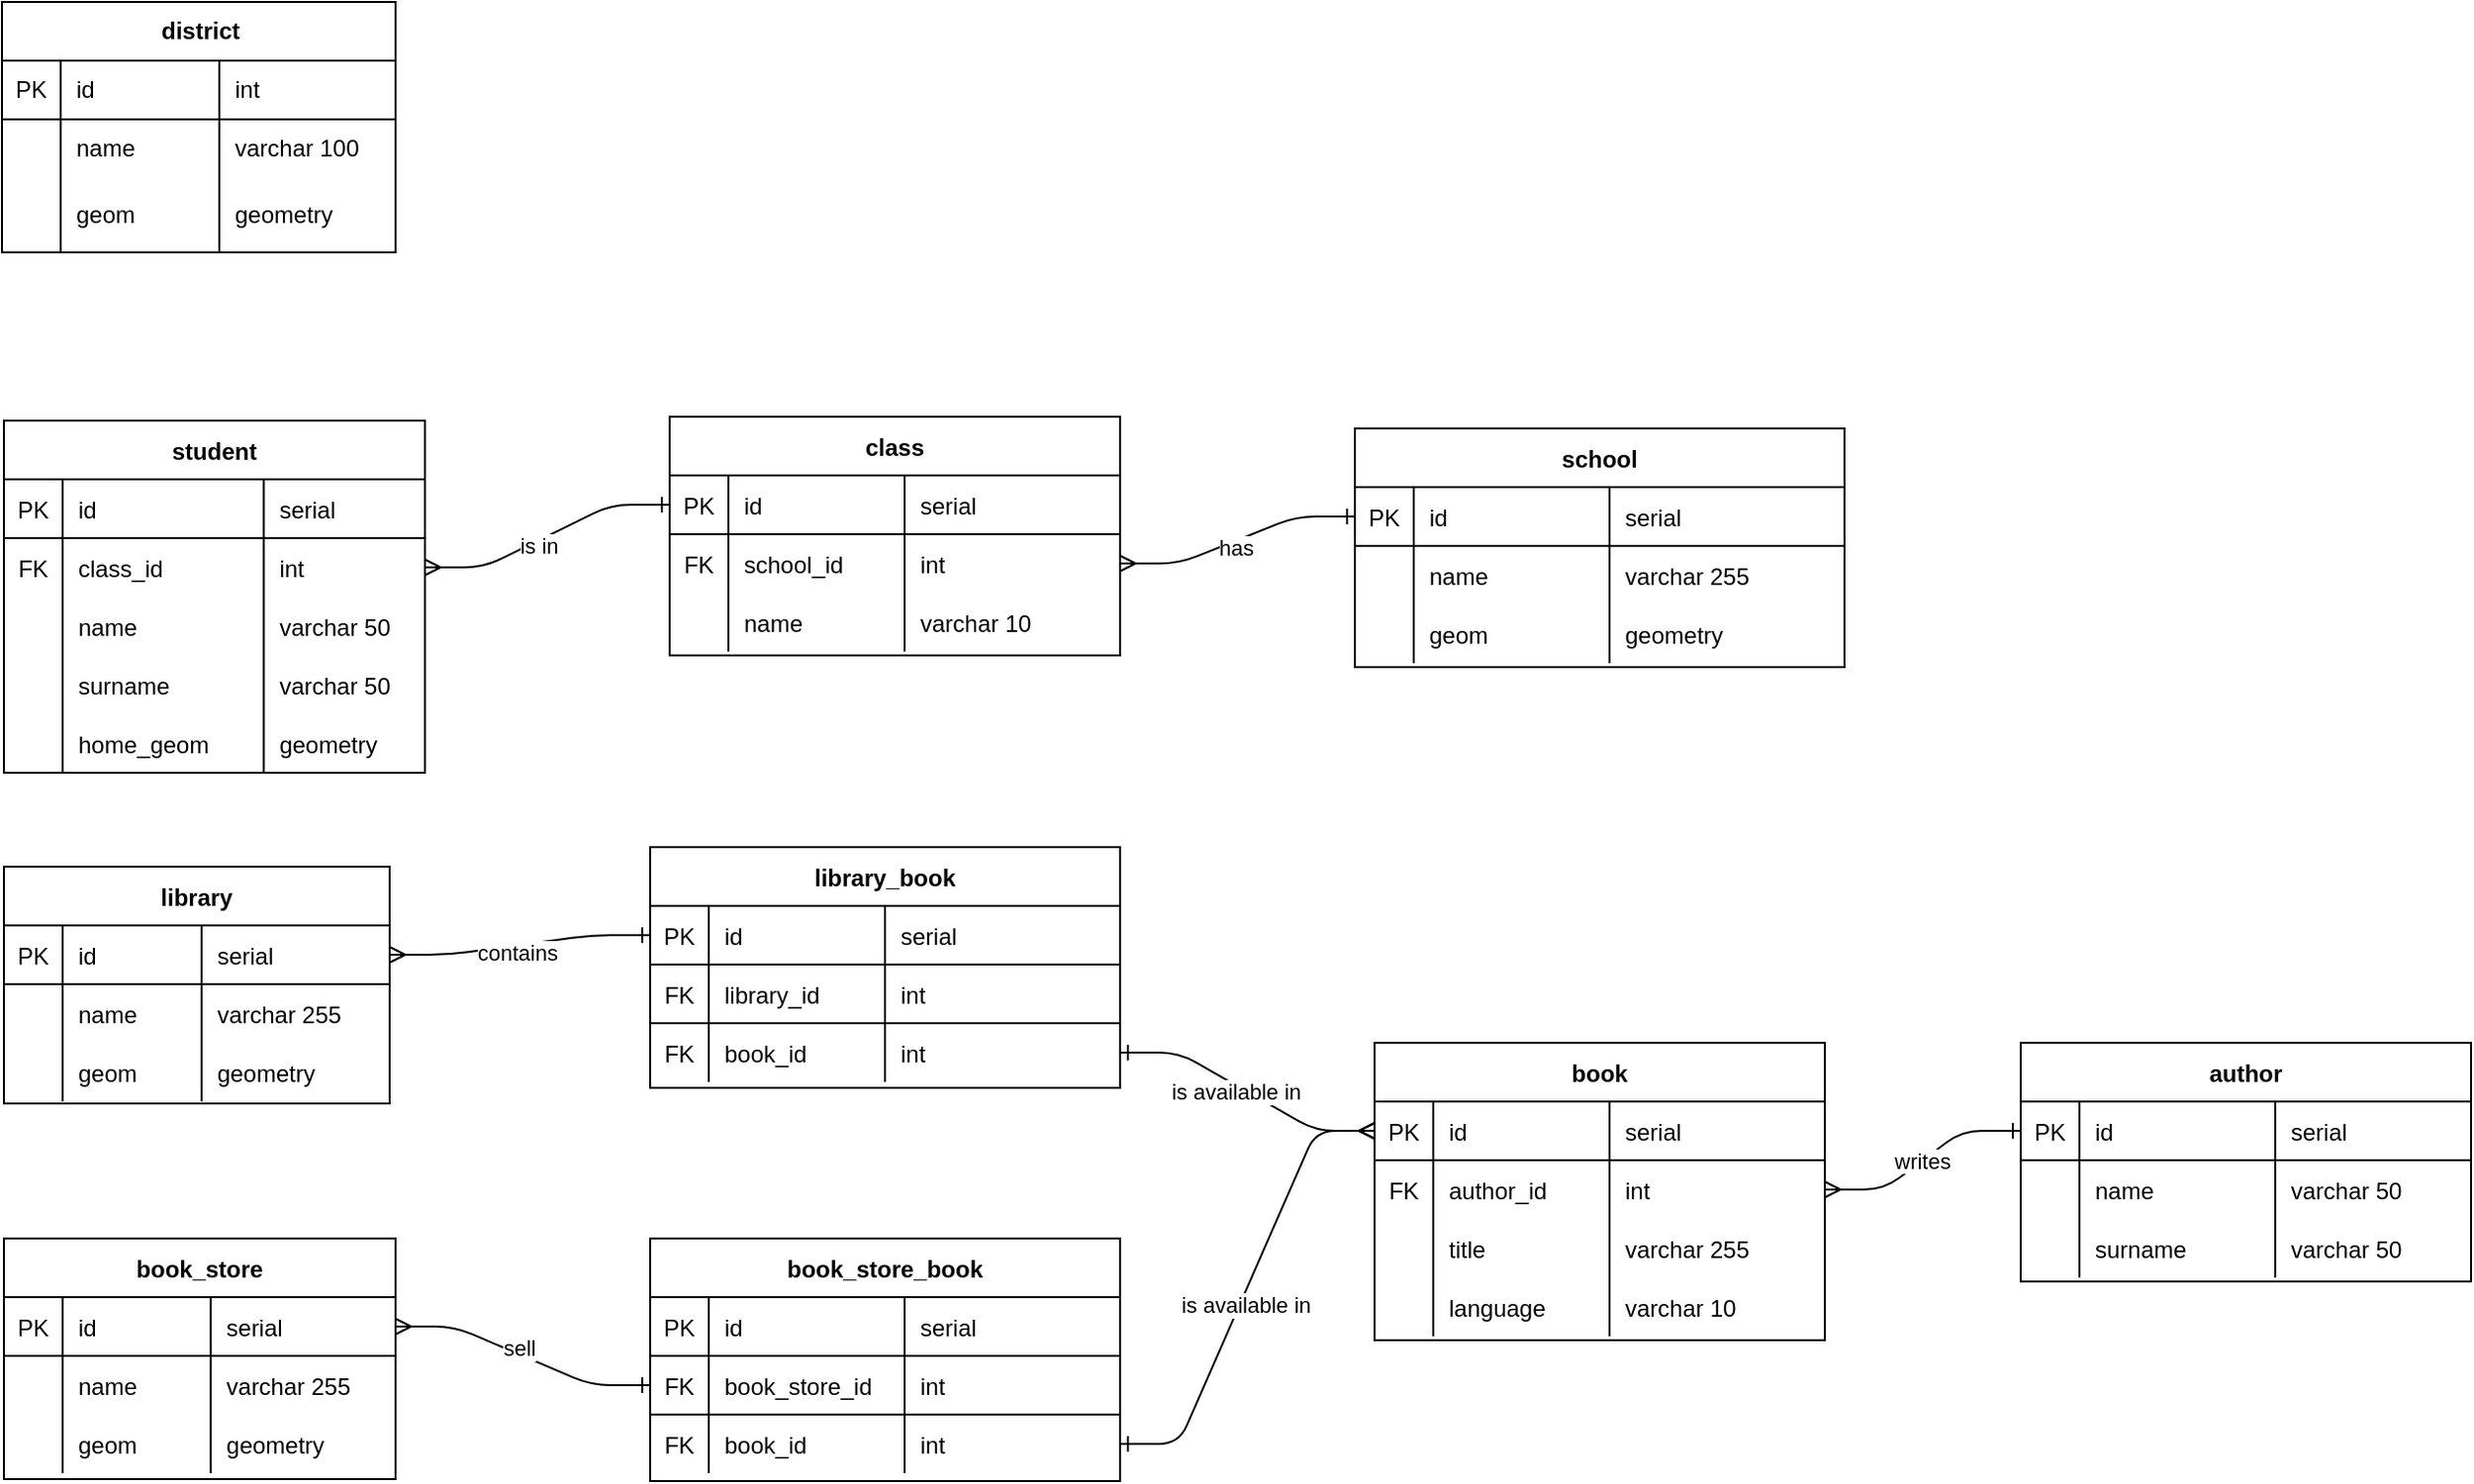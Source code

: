 <mxfile version="22.1.8" type="device">
  <diagram id="R2lEEEUBdFMjLlhIrx00" name="Page-1">
    <mxGraphModel dx="1050" dy="522" grid="0" gridSize="10" guides="1" tooltips="1" connect="1" arrows="1" fold="1" page="1" pageScale="1" pageWidth="1600" pageHeight="900" math="0" shadow="0" extFonts="Permanent Marker^https://fonts.googleapis.com/css?family=Permanent+Marker">
      <root>
        <mxCell id="0" />
        <mxCell id="1" parent="0" />
        <mxCell id="C-vyLk0tnHw3VtMMgP7b-2" value="school" style="shape=table;startSize=30;container=1;collapsible=1;childLayout=tableLayout;fixedRows=1;rowLines=0;fontStyle=1;align=center;resizeLast=1;" parent="1" vertex="1">
          <mxGeometry x="810" y="236" width="250" height="122" as="geometry" />
        </mxCell>
        <mxCell id="C-vyLk0tnHw3VtMMgP7b-3" value="" style="shape=partialRectangle;collapsible=0;dropTarget=0;pointerEvents=0;fillColor=none;points=[[0,0.5],[1,0.5]];portConstraint=eastwest;top=0;left=0;right=0;bottom=1;" parent="C-vyLk0tnHw3VtMMgP7b-2" vertex="1">
          <mxGeometry y="30" width="250" height="30" as="geometry" />
        </mxCell>
        <mxCell id="C-vyLk0tnHw3VtMMgP7b-4" value="PK" style="shape=partialRectangle;overflow=hidden;connectable=0;fillColor=none;top=0;left=0;bottom=0;right=0;fontStyle=0;" parent="C-vyLk0tnHw3VtMMgP7b-3" vertex="1">
          <mxGeometry width="30" height="30" as="geometry">
            <mxRectangle width="30" height="30" as="alternateBounds" />
          </mxGeometry>
        </mxCell>
        <mxCell id="C-vyLk0tnHw3VtMMgP7b-5" value="id" style="shape=partialRectangle;overflow=hidden;connectable=0;fillColor=none;top=0;left=0;bottom=0;right=0;align=left;spacingLeft=6;fontStyle=0;" parent="C-vyLk0tnHw3VtMMgP7b-3" vertex="1">
          <mxGeometry x="30" width="100" height="30" as="geometry">
            <mxRectangle width="100" height="30" as="alternateBounds" />
          </mxGeometry>
        </mxCell>
        <mxCell id="UeX340U_MCFDfuKy_59L-219" value="serial" style="shape=partialRectangle;overflow=hidden;connectable=0;fillColor=none;top=0;left=0;bottom=0;right=0;align=left;spacingLeft=6;fontStyle=0;" parent="C-vyLk0tnHw3VtMMgP7b-3" vertex="1">
          <mxGeometry x="130" width="120" height="30" as="geometry">
            <mxRectangle width="120" height="30" as="alternateBounds" />
          </mxGeometry>
        </mxCell>
        <mxCell id="UeX340U_MCFDfuKy_59L-258" style="shape=partialRectangle;collapsible=0;dropTarget=0;pointerEvents=0;fillColor=none;points=[[0,0.5],[1,0.5]];portConstraint=eastwest;top=0;left=0;right=0;bottom=0;" parent="C-vyLk0tnHw3VtMMgP7b-2" vertex="1">
          <mxGeometry y="60" width="250" height="30" as="geometry" />
        </mxCell>
        <mxCell id="UeX340U_MCFDfuKy_59L-259" style="shape=partialRectangle;overflow=hidden;connectable=0;fillColor=none;top=0;left=0;bottom=0;right=0;" parent="UeX340U_MCFDfuKy_59L-258" vertex="1">
          <mxGeometry width="30" height="30" as="geometry">
            <mxRectangle width="30" height="30" as="alternateBounds" />
          </mxGeometry>
        </mxCell>
        <mxCell id="UeX340U_MCFDfuKy_59L-260" value="name" style="shape=partialRectangle;overflow=hidden;connectable=0;fillColor=none;top=0;left=0;bottom=0;right=0;align=left;spacingLeft=6;" parent="UeX340U_MCFDfuKy_59L-258" vertex="1">
          <mxGeometry x="30" width="100" height="30" as="geometry">
            <mxRectangle width="100" height="30" as="alternateBounds" />
          </mxGeometry>
        </mxCell>
        <mxCell id="UeX340U_MCFDfuKy_59L-261" value="varchar 255" style="shape=partialRectangle;overflow=hidden;connectable=0;fillColor=none;top=0;left=0;bottom=0;right=0;align=left;spacingLeft=6;" parent="UeX340U_MCFDfuKy_59L-258" vertex="1">
          <mxGeometry x="130" width="120" height="30" as="geometry">
            <mxRectangle width="120" height="30" as="alternateBounds" />
          </mxGeometry>
        </mxCell>
        <mxCell id="UeX340U_MCFDfuKy_59L-234" style="shape=partialRectangle;collapsible=0;dropTarget=0;pointerEvents=0;fillColor=none;points=[[0,0.5],[1,0.5]];portConstraint=eastwest;top=0;left=0;right=0;bottom=0;" parent="C-vyLk0tnHw3VtMMgP7b-2" vertex="1">
          <mxGeometry y="90" width="250" height="30" as="geometry" />
        </mxCell>
        <mxCell id="UeX340U_MCFDfuKy_59L-235" style="shape=partialRectangle;overflow=hidden;connectable=0;fillColor=none;top=0;left=0;bottom=0;right=0;" parent="UeX340U_MCFDfuKy_59L-234" vertex="1">
          <mxGeometry width="30" height="30" as="geometry">
            <mxRectangle width="30" height="30" as="alternateBounds" />
          </mxGeometry>
        </mxCell>
        <mxCell id="UeX340U_MCFDfuKy_59L-236" value="geom" style="shape=partialRectangle;overflow=hidden;connectable=0;fillColor=none;top=0;left=0;bottom=0;right=0;align=left;spacingLeft=6;" parent="UeX340U_MCFDfuKy_59L-234" vertex="1">
          <mxGeometry x="30" width="100" height="30" as="geometry">
            <mxRectangle width="100" height="30" as="alternateBounds" />
          </mxGeometry>
        </mxCell>
        <mxCell id="UeX340U_MCFDfuKy_59L-237" value="geometry" style="shape=partialRectangle;overflow=hidden;connectable=0;fillColor=none;top=0;left=0;bottom=0;right=0;align=left;spacingLeft=6;" parent="UeX340U_MCFDfuKy_59L-234" vertex="1">
          <mxGeometry x="130" width="120" height="30" as="geometry">
            <mxRectangle width="120" height="30" as="alternateBounds" />
          </mxGeometry>
        </mxCell>
        <mxCell id="C-vyLk0tnHw3VtMMgP7b-23" value="student" style="shape=table;startSize=30;container=1;collapsible=1;childLayout=tableLayout;fixedRows=1;rowLines=0;fontStyle=1;align=center;resizeLast=1;" parent="1" vertex="1">
          <mxGeometry x="120" y="232" width="215.059" height="180" as="geometry" />
        </mxCell>
        <mxCell id="C-vyLk0tnHw3VtMMgP7b-24" value="" style="shape=partialRectangle;collapsible=0;dropTarget=0;pointerEvents=0;fillColor=none;points=[[0,0.5],[1,0.5]];portConstraint=eastwest;top=0;left=0;right=0;bottom=1;" parent="C-vyLk0tnHw3VtMMgP7b-23" vertex="1">
          <mxGeometry y="30" width="215.059" height="30" as="geometry" />
        </mxCell>
        <mxCell id="C-vyLk0tnHw3VtMMgP7b-25" value="PK" style="shape=partialRectangle;overflow=hidden;connectable=0;fillColor=none;top=0;left=0;bottom=0;right=0;fontStyle=0;" parent="C-vyLk0tnHw3VtMMgP7b-24" vertex="1">
          <mxGeometry width="30" height="30" as="geometry">
            <mxRectangle width="30" height="30" as="alternateBounds" />
          </mxGeometry>
        </mxCell>
        <mxCell id="C-vyLk0tnHw3VtMMgP7b-26" value="id" style="shape=partialRectangle;overflow=hidden;connectable=0;fillColor=none;top=0;left=0;bottom=0;right=0;align=left;spacingLeft=6;fontStyle=0;" parent="C-vyLk0tnHw3VtMMgP7b-24" vertex="1">
          <mxGeometry x="30" width="102.706" height="30" as="geometry">
            <mxRectangle width="102.706" height="30" as="alternateBounds" />
          </mxGeometry>
        </mxCell>
        <mxCell id="UeX340U_MCFDfuKy_59L-185" value="serial" style="shape=partialRectangle;overflow=hidden;connectable=0;fillColor=none;top=0;left=0;bottom=0;right=0;align=left;spacingLeft=6;fontStyle=0;" parent="C-vyLk0tnHw3VtMMgP7b-24" vertex="1">
          <mxGeometry x="132.706" width="82.353" height="30" as="geometry">
            <mxRectangle width="82.353" height="30" as="alternateBounds" />
          </mxGeometry>
        </mxCell>
        <mxCell id="C-vyLk0tnHw3VtMMgP7b-27" value="" style="shape=partialRectangle;collapsible=0;dropTarget=0;pointerEvents=0;fillColor=none;points=[[0,0.5],[1,0.5]];portConstraint=eastwest;top=0;left=0;right=0;bottom=0;" parent="C-vyLk0tnHw3VtMMgP7b-23" vertex="1">
          <mxGeometry y="60" width="215.059" height="30" as="geometry" />
        </mxCell>
        <mxCell id="C-vyLk0tnHw3VtMMgP7b-28" value="FK" style="shape=partialRectangle;overflow=hidden;connectable=0;fillColor=none;top=0;left=0;bottom=0;right=0;" parent="C-vyLk0tnHw3VtMMgP7b-27" vertex="1">
          <mxGeometry width="30" height="30" as="geometry">
            <mxRectangle width="30" height="30" as="alternateBounds" />
          </mxGeometry>
        </mxCell>
        <mxCell id="C-vyLk0tnHw3VtMMgP7b-29" value="class_id" style="shape=partialRectangle;overflow=hidden;connectable=0;fillColor=none;top=0;left=0;bottom=0;right=0;align=left;spacingLeft=6;" parent="C-vyLk0tnHw3VtMMgP7b-27" vertex="1">
          <mxGeometry x="30" width="102.706" height="30" as="geometry">
            <mxRectangle width="102.706" height="30" as="alternateBounds" />
          </mxGeometry>
        </mxCell>
        <mxCell id="UeX340U_MCFDfuKy_59L-186" value="int" style="shape=partialRectangle;overflow=hidden;connectable=0;fillColor=none;top=0;left=0;bottom=0;right=0;align=left;spacingLeft=6;" parent="C-vyLk0tnHw3VtMMgP7b-27" vertex="1">
          <mxGeometry x="132.706" width="82.353" height="30" as="geometry">
            <mxRectangle width="82.353" height="30" as="alternateBounds" />
          </mxGeometry>
        </mxCell>
        <mxCell id="UeX340U_MCFDfuKy_59L-200" style="shape=partialRectangle;collapsible=0;dropTarget=0;pointerEvents=0;fillColor=none;points=[[0,0.5],[1,0.5]];portConstraint=eastwest;top=0;left=0;right=0;bottom=0;" parent="C-vyLk0tnHw3VtMMgP7b-23" vertex="1">
          <mxGeometry y="90" width="215.059" height="30" as="geometry" />
        </mxCell>
        <mxCell id="UeX340U_MCFDfuKy_59L-201" style="shape=partialRectangle;overflow=hidden;connectable=0;fillColor=none;top=0;left=0;bottom=0;right=0;" parent="UeX340U_MCFDfuKy_59L-200" vertex="1">
          <mxGeometry width="30" height="30" as="geometry">
            <mxRectangle width="30" height="30" as="alternateBounds" />
          </mxGeometry>
        </mxCell>
        <mxCell id="UeX340U_MCFDfuKy_59L-202" value="name" style="shape=partialRectangle;overflow=hidden;connectable=0;fillColor=none;top=0;left=0;bottom=0;right=0;align=left;spacingLeft=6;" parent="UeX340U_MCFDfuKy_59L-200" vertex="1">
          <mxGeometry x="30" width="102.706" height="30" as="geometry">
            <mxRectangle width="102.706" height="30" as="alternateBounds" />
          </mxGeometry>
        </mxCell>
        <mxCell id="UeX340U_MCFDfuKy_59L-203" value="varchar 50" style="shape=partialRectangle;overflow=hidden;connectable=0;fillColor=none;top=0;left=0;bottom=0;right=0;align=left;spacingLeft=6;" parent="UeX340U_MCFDfuKy_59L-200" vertex="1">
          <mxGeometry x="132.706" width="82.353" height="30" as="geometry">
            <mxRectangle width="82.353" height="30" as="alternateBounds" />
          </mxGeometry>
        </mxCell>
        <mxCell id="UeX340U_MCFDfuKy_59L-196" style="shape=partialRectangle;collapsible=0;dropTarget=0;pointerEvents=0;fillColor=none;points=[[0,0.5],[1,0.5]];portConstraint=eastwest;top=0;left=0;right=0;bottom=0;" parent="C-vyLk0tnHw3VtMMgP7b-23" vertex="1">
          <mxGeometry y="120" width="215.059" height="30" as="geometry" />
        </mxCell>
        <mxCell id="UeX340U_MCFDfuKy_59L-197" style="shape=partialRectangle;overflow=hidden;connectable=0;fillColor=none;top=0;left=0;bottom=0;right=0;" parent="UeX340U_MCFDfuKy_59L-196" vertex="1">
          <mxGeometry width="30" height="30" as="geometry">
            <mxRectangle width="30" height="30" as="alternateBounds" />
          </mxGeometry>
        </mxCell>
        <mxCell id="UeX340U_MCFDfuKy_59L-198" value="surname" style="shape=partialRectangle;overflow=hidden;connectable=0;fillColor=none;top=0;left=0;bottom=0;right=0;align=left;spacingLeft=6;" parent="UeX340U_MCFDfuKy_59L-196" vertex="1">
          <mxGeometry x="30" width="102.706" height="30" as="geometry">
            <mxRectangle width="102.706" height="30" as="alternateBounds" />
          </mxGeometry>
        </mxCell>
        <mxCell id="UeX340U_MCFDfuKy_59L-199" value="varchar 50" style="shape=partialRectangle;overflow=hidden;connectable=0;fillColor=none;top=0;left=0;bottom=0;right=0;align=left;spacingLeft=6;" parent="UeX340U_MCFDfuKy_59L-196" vertex="1">
          <mxGeometry x="132.706" width="82.353" height="30" as="geometry">
            <mxRectangle width="82.353" height="30" as="alternateBounds" />
          </mxGeometry>
        </mxCell>
        <mxCell id="UeX340U_MCFDfuKy_59L-246" style="shape=partialRectangle;collapsible=0;dropTarget=0;pointerEvents=0;fillColor=none;points=[[0,0.5],[1,0.5]];portConstraint=eastwest;top=0;left=0;right=0;bottom=0;" parent="C-vyLk0tnHw3VtMMgP7b-23" vertex="1">
          <mxGeometry y="150" width="215.059" height="30" as="geometry" />
        </mxCell>
        <mxCell id="UeX340U_MCFDfuKy_59L-247" style="shape=partialRectangle;overflow=hidden;connectable=0;fillColor=none;top=0;left=0;bottom=0;right=0;" parent="UeX340U_MCFDfuKy_59L-246" vertex="1">
          <mxGeometry width="30" height="30" as="geometry">
            <mxRectangle width="30" height="30" as="alternateBounds" />
          </mxGeometry>
        </mxCell>
        <mxCell id="UeX340U_MCFDfuKy_59L-248" value="home_geom" style="shape=partialRectangle;overflow=hidden;connectable=0;fillColor=none;top=0;left=0;bottom=0;right=0;align=left;spacingLeft=6;" parent="UeX340U_MCFDfuKy_59L-246" vertex="1">
          <mxGeometry x="30" width="102.706" height="30" as="geometry">
            <mxRectangle width="102.706" height="30" as="alternateBounds" />
          </mxGeometry>
        </mxCell>
        <mxCell id="UeX340U_MCFDfuKy_59L-249" value="geometry" style="shape=partialRectangle;overflow=hidden;connectable=0;fillColor=none;top=0;left=0;bottom=0;right=0;align=left;spacingLeft=6;" parent="UeX340U_MCFDfuKy_59L-246" vertex="1">
          <mxGeometry x="132.706" width="82.353" height="30" as="geometry">
            <mxRectangle width="82.353" height="30" as="alternateBounds" />
          </mxGeometry>
        </mxCell>
        <mxCell id="UeX340U_MCFDfuKy_59L-46" value="library" style="shape=table;startSize=30;container=1;collapsible=1;childLayout=tableLayout;fixedRows=1;rowLines=0;fontStyle=1;align=center;resizeLast=1;" parent="1" vertex="1">
          <mxGeometry x="120" y="460" width="197" height="121" as="geometry" />
        </mxCell>
        <mxCell id="UeX340U_MCFDfuKy_59L-47" value="" style="shape=partialRectangle;collapsible=0;dropTarget=0;pointerEvents=0;fillColor=none;points=[[0,0.5],[1,0.5]];portConstraint=eastwest;top=0;left=0;right=0;bottom=1;" parent="UeX340U_MCFDfuKy_59L-46" vertex="1">
          <mxGeometry y="30" width="197" height="30" as="geometry" />
        </mxCell>
        <mxCell id="UeX340U_MCFDfuKy_59L-48" value="PK" style="shape=partialRectangle;overflow=hidden;connectable=0;fillColor=none;top=0;left=0;bottom=0;right=0;fontStyle=0;" parent="UeX340U_MCFDfuKy_59L-47" vertex="1">
          <mxGeometry width="30" height="30" as="geometry">
            <mxRectangle width="30" height="30" as="alternateBounds" />
          </mxGeometry>
        </mxCell>
        <mxCell id="UeX340U_MCFDfuKy_59L-49" value="id" style="shape=partialRectangle;overflow=hidden;connectable=0;fillColor=none;top=0;left=0;bottom=0;right=0;align=left;spacingLeft=6;fontStyle=0;" parent="UeX340U_MCFDfuKy_59L-47" vertex="1">
          <mxGeometry x="30" width="70.941" height="30" as="geometry">
            <mxRectangle width="70.941" height="30" as="alternateBounds" />
          </mxGeometry>
        </mxCell>
        <mxCell id="UeX340U_MCFDfuKy_59L-207" value="serial" style="shape=partialRectangle;overflow=hidden;connectable=0;fillColor=none;top=0;left=0;bottom=0;right=0;align=left;spacingLeft=6;fontStyle=0;" parent="UeX340U_MCFDfuKy_59L-47" vertex="1">
          <mxGeometry x="100.941" width="96.059" height="30" as="geometry">
            <mxRectangle width="96.059" height="30" as="alternateBounds" />
          </mxGeometry>
        </mxCell>
        <mxCell id="UeX340U_MCFDfuKy_59L-50" value="" style="shape=partialRectangle;collapsible=0;dropTarget=0;pointerEvents=0;fillColor=none;points=[[0,0.5],[1,0.5]];portConstraint=eastwest;top=0;left=0;right=0;bottom=0;" parent="UeX340U_MCFDfuKy_59L-46" vertex="1">
          <mxGeometry y="60" width="197" height="30" as="geometry" />
        </mxCell>
        <mxCell id="UeX340U_MCFDfuKy_59L-51" value="" style="shape=partialRectangle;overflow=hidden;connectable=0;fillColor=none;top=0;left=0;bottom=0;right=0;" parent="UeX340U_MCFDfuKy_59L-50" vertex="1">
          <mxGeometry width="30" height="30" as="geometry">
            <mxRectangle width="30" height="30" as="alternateBounds" />
          </mxGeometry>
        </mxCell>
        <mxCell id="UeX340U_MCFDfuKy_59L-52" value="name" style="shape=partialRectangle;overflow=hidden;connectable=0;fillColor=none;top=0;left=0;bottom=0;right=0;align=left;spacingLeft=6;" parent="UeX340U_MCFDfuKy_59L-50" vertex="1">
          <mxGeometry x="30" width="70.941" height="30" as="geometry">
            <mxRectangle width="70.941" height="30" as="alternateBounds" />
          </mxGeometry>
        </mxCell>
        <mxCell id="UeX340U_MCFDfuKy_59L-208" value="varchar 255" style="shape=partialRectangle;overflow=hidden;connectable=0;fillColor=none;top=0;left=0;bottom=0;right=0;align=left;spacingLeft=6;" parent="UeX340U_MCFDfuKy_59L-50" vertex="1">
          <mxGeometry x="100.941" width="96.059" height="30" as="geometry">
            <mxRectangle width="96.059" height="30" as="alternateBounds" />
          </mxGeometry>
        </mxCell>
        <mxCell id="UeX340U_MCFDfuKy_59L-238" style="shape=partialRectangle;collapsible=0;dropTarget=0;pointerEvents=0;fillColor=none;points=[[0,0.5],[1,0.5]];portConstraint=eastwest;top=0;left=0;right=0;bottom=0;" parent="UeX340U_MCFDfuKy_59L-46" vertex="1">
          <mxGeometry y="90" width="197" height="30" as="geometry" />
        </mxCell>
        <mxCell id="UeX340U_MCFDfuKy_59L-239" style="shape=partialRectangle;overflow=hidden;connectable=0;fillColor=none;top=0;left=0;bottom=0;right=0;" parent="UeX340U_MCFDfuKy_59L-238" vertex="1">
          <mxGeometry width="30" height="30" as="geometry">
            <mxRectangle width="30" height="30" as="alternateBounds" />
          </mxGeometry>
        </mxCell>
        <mxCell id="UeX340U_MCFDfuKy_59L-240" value="geom" style="shape=partialRectangle;overflow=hidden;connectable=0;fillColor=none;top=0;left=0;bottom=0;right=0;align=left;spacingLeft=6;" parent="UeX340U_MCFDfuKy_59L-238" vertex="1">
          <mxGeometry x="30" width="70.941" height="30" as="geometry">
            <mxRectangle width="70.941" height="30" as="alternateBounds" />
          </mxGeometry>
        </mxCell>
        <mxCell id="UeX340U_MCFDfuKy_59L-241" value="geometry" style="shape=partialRectangle;overflow=hidden;connectable=0;fillColor=none;top=0;left=0;bottom=0;right=0;align=left;spacingLeft=6;" parent="UeX340U_MCFDfuKy_59L-238" vertex="1">
          <mxGeometry x="100.941" width="96.059" height="30" as="geometry">
            <mxRectangle width="96.059" height="30" as="alternateBounds" />
          </mxGeometry>
        </mxCell>
        <mxCell id="UeX340U_MCFDfuKy_59L-53" value="book_store" style="shape=table;startSize=30;container=1;collapsible=1;childLayout=tableLayout;fixedRows=1;rowLines=0;fontStyle=1;align=center;resizeLast=1;" parent="1" vertex="1">
          <mxGeometry x="120" y="650" width="200" height="123" as="geometry" />
        </mxCell>
        <mxCell id="UeX340U_MCFDfuKy_59L-54" value="" style="shape=partialRectangle;collapsible=0;dropTarget=0;pointerEvents=0;fillColor=none;points=[[0,0.5],[1,0.5]];portConstraint=eastwest;top=0;left=0;right=0;bottom=1;" parent="UeX340U_MCFDfuKy_59L-53" vertex="1">
          <mxGeometry y="30" width="200" height="30" as="geometry" />
        </mxCell>
        <mxCell id="UeX340U_MCFDfuKy_59L-55" value="PK" style="shape=partialRectangle;overflow=hidden;connectable=0;fillColor=none;top=0;left=0;bottom=0;right=0;fontStyle=0;" parent="UeX340U_MCFDfuKy_59L-54" vertex="1">
          <mxGeometry width="30" height="30" as="geometry">
            <mxRectangle width="30" height="30" as="alternateBounds" />
          </mxGeometry>
        </mxCell>
        <mxCell id="UeX340U_MCFDfuKy_59L-56" value="id" style="shape=partialRectangle;overflow=hidden;connectable=0;fillColor=none;top=0;left=0;bottom=0;right=0;align=left;spacingLeft=6;fontStyle=0;" parent="UeX340U_MCFDfuKy_59L-54" vertex="1">
          <mxGeometry x="30" width="75.647" height="30" as="geometry">
            <mxRectangle width="75.647" height="30" as="alternateBounds" />
          </mxGeometry>
        </mxCell>
        <mxCell id="UeX340U_MCFDfuKy_59L-209" value="serial" style="shape=partialRectangle;overflow=hidden;connectable=0;fillColor=none;top=0;left=0;bottom=0;right=0;align=left;spacingLeft=6;fontStyle=0;" parent="UeX340U_MCFDfuKy_59L-54" vertex="1">
          <mxGeometry x="105.647" width="94.353" height="30" as="geometry">
            <mxRectangle width="94.353" height="30" as="alternateBounds" />
          </mxGeometry>
        </mxCell>
        <mxCell id="UeX340U_MCFDfuKy_59L-57" value="" style="shape=partialRectangle;collapsible=0;dropTarget=0;pointerEvents=0;fillColor=none;points=[[0,0.5],[1,0.5]];portConstraint=eastwest;top=0;left=0;right=0;bottom=0;" parent="UeX340U_MCFDfuKy_59L-53" vertex="1">
          <mxGeometry y="60" width="200" height="30" as="geometry" />
        </mxCell>
        <mxCell id="UeX340U_MCFDfuKy_59L-58" value="" style="shape=partialRectangle;overflow=hidden;connectable=0;fillColor=none;top=0;left=0;bottom=0;right=0;" parent="UeX340U_MCFDfuKy_59L-57" vertex="1">
          <mxGeometry width="30" height="30" as="geometry">
            <mxRectangle width="30" height="30" as="alternateBounds" />
          </mxGeometry>
        </mxCell>
        <mxCell id="UeX340U_MCFDfuKy_59L-59" value="name" style="shape=partialRectangle;overflow=hidden;connectable=0;fillColor=none;top=0;left=0;bottom=0;right=0;align=left;spacingLeft=6;" parent="UeX340U_MCFDfuKy_59L-57" vertex="1">
          <mxGeometry x="30" width="75.647" height="30" as="geometry">
            <mxRectangle width="75.647" height="30" as="alternateBounds" />
          </mxGeometry>
        </mxCell>
        <mxCell id="UeX340U_MCFDfuKy_59L-210" value="varchar 255" style="shape=partialRectangle;overflow=hidden;connectable=0;fillColor=none;top=0;left=0;bottom=0;right=0;align=left;spacingLeft=6;" parent="UeX340U_MCFDfuKy_59L-57" vertex="1">
          <mxGeometry x="105.647" width="94.353" height="30" as="geometry">
            <mxRectangle width="94.353" height="30" as="alternateBounds" />
          </mxGeometry>
        </mxCell>
        <mxCell id="UeX340U_MCFDfuKy_59L-242" style="shape=partialRectangle;collapsible=0;dropTarget=0;pointerEvents=0;fillColor=none;points=[[0,0.5],[1,0.5]];portConstraint=eastwest;top=0;left=0;right=0;bottom=0;" parent="UeX340U_MCFDfuKy_59L-53" vertex="1">
          <mxGeometry y="90" width="200" height="30" as="geometry" />
        </mxCell>
        <mxCell id="UeX340U_MCFDfuKy_59L-243" style="shape=partialRectangle;overflow=hidden;connectable=0;fillColor=none;top=0;left=0;bottom=0;right=0;" parent="UeX340U_MCFDfuKy_59L-242" vertex="1">
          <mxGeometry width="30" height="30" as="geometry">
            <mxRectangle width="30" height="30" as="alternateBounds" />
          </mxGeometry>
        </mxCell>
        <mxCell id="UeX340U_MCFDfuKy_59L-244" value="geom" style="shape=partialRectangle;overflow=hidden;connectable=0;fillColor=none;top=0;left=0;bottom=0;right=0;align=left;spacingLeft=6;" parent="UeX340U_MCFDfuKy_59L-242" vertex="1">
          <mxGeometry x="30" width="75.647" height="30" as="geometry">
            <mxRectangle width="75.647" height="30" as="alternateBounds" />
          </mxGeometry>
        </mxCell>
        <mxCell id="UeX340U_MCFDfuKy_59L-245" value="geometry" style="shape=partialRectangle;overflow=hidden;connectable=0;fillColor=none;top=0;left=0;bottom=0;right=0;align=left;spacingLeft=6;" parent="UeX340U_MCFDfuKy_59L-242" vertex="1">
          <mxGeometry x="105.647" width="94.353" height="30" as="geometry">
            <mxRectangle width="94.353" height="30" as="alternateBounds" />
          </mxGeometry>
        </mxCell>
        <mxCell id="UeX340U_MCFDfuKy_59L-60" value="library_book" style="shape=table;startSize=30;container=1;collapsible=1;childLayout=tableLayout;fixedRows=1;rowLines=0;fontStyle=1;align=center;resizeLast=1;strokeColor=default;" parent="1" vertex="1">
          <mxGeometry x="450" y="450" width="240" height="123" as="geometry" />
        </mxCell>
        <mxCell id="UeX340U_MCFDfuKy_59L-61" value="" style="shape=partialRectangle;collapsible=0;dropTarget=0;pointerEvents=0;fillColor=none;points=[[0,0.5],[1,0.5]];portConstraint=eastwest;top=0;left=0;right=0;bottom=1;" parent="UeX340U_MCFDfuKy_59L-60" vertex="1">
          <mxGeometry y="30" width="240" height="30" as="geometry" />
        </mxCell>
        <mxCell id="UeX340U_MCFDfuKy_59L-62" value="PK" style="shape=partialRectangle;overflow=hidden;connectable=0;fillColor=none;top=0;left=0;bottom=0;right=0;fontStyle=0;" parent="UeX340U_MCFDfuKy_59L-61" vertex="1">
          <mxGeometry width="30" height="30" as="geometry">
            <mxRectangle width="30" height="30" as="alternateBounds" />
          </mxGeometry>
        </mxCell>
        <mxCell id="UeX340U_MCFDfuKy_59L-63" value="id" style="shape=partialRectangle;overflow=hidden;connectable=0;fillColor=none;top=0;left=0;bottom=0;right=0;align=left;spacingLeft=6;fontStyle=0;" parent="UeX340U_MCFDfuKy_59L-61" vertex="1">
          <mxGeometry x="30" width="90" height="30" as="geometry">
            <mxRectangle width="90" height="30" as="alternateBounds" />
          </mxGeometry>
        </mxCell>
        <mxCell id="UeX340U_MCFDfuKy_59L-222" value="serial" style="shape=partialRectangle;overflow=hidden;connectable=0;fillColor=none;top=0;left=0;bottom=0;right=0;align=left;spacingLeft=6;fontStyle=0;" parent="UeX340U_MCFDfuKy_59L-61" vertex="1">
          <mxGeometry x="120" width="120" height="30" as="geometry">
            <mxRectangle width="120" height="30" as="alternateBounds" />
          </mxGeometry>
        </mxCell>
        <mxCell id="UeX340U_MCFDfuKy_59L-189" style="shape=partialRectangle;collapsible=0;dropTarget=0;pointerEvents=0;fillColor=none;points=[[0,0.5],[1,0.5]];portConstraint=eastwest;top=0;left=0;right=0;bottom=1;" parent="UeX340U_MCFDfuKy_59L-60" vertex="1">
          <mxGeometry y="60" width="240" height="30" as="geometry" />
        </mxCell>
        <mxCell id="UeX340U_MCFDfuKy_59L-190" value="FK" style="shape=partialRectangle;overflow=hidden;connectable=0;fillColor=none;top=0;left=0;bottom=0;right=0;fontStyle=0;" parent="UeX340U_MCFDfuKy_59L-189" vertex="1">
          <mxGeometry width="30" height="30" as="geometry">
            <mxRectangle width="30" height="30" as="alternateBounds" />
          </mxGeometry>
        </mxCell>
        <mxCell id="UeX340U_MCFDfuKy_59L-191" value="library_id" style="shape=partialRectangle;overflow=hidden;connectable=0;fillColor=none;top=0;left=0;bottom=0;right=0;align=left;spacingLeft=6;fontStyle=0;" parent="UeX340U_MCFDfuKy_59L-189" vertex="1">
          <mxGeometry x="30" width="90" height="30" as="geometry">
            <mxRectangle width="90" height="30" as="alternateBounds" />
          </mxGeometry>
        </mxCell>
        <mxCell id="UeX340U_MCFDfuKy_59L-223" value="int" style="shape=partialRectangle;overflow=hidden;connectable=0;fillColor=none;top=0;left=0;bottom=0;right=0;align=left;spacingLeft=6;fontStyle=0;" parent="UeX340U_MCFDfuKy_59L-189" vertex="1">
          <mxGeometry x="120" width="120" height="30" as="geometry">
            <mxRectangle width="120" height="30" as="alternateBounds" />
          </mxGeometry>
        </mxCell>
        <mxCell id="UeX340U_MCFDfuKy_59L-64" value="" style="shape=partialRectangle;collapsible=0;dropTarget=0;pointerEvents=0;fillColor=none;points=[[0,0.5],[1,0.5]];portConstraint=eastwest;top=0;left=0;right=0;bottom=0;" parent="UeX340U_MCFDfuKy_59L-60" vertex="1">
          <mxGeometry y="90" width="240" height="30" as="geometry" />
        </mxCell>
        <mxCell id="UeX340U_MCFDfuKy_59L-65" value="FK" style="shape=partialRectangle;overflow=hidden;connectable=0;fillColor=none;top=0;left=0;bottom=0;right=0;" parent="UeX340U_MCFDfuKy_59L-64" vertex="1">
          <mxGeometry width="30" height="30" as="geometry">
            <mxRectangle width="30" height="30" as="alternateBounds" />
          </mxGeometry>
        </mxCell>
        <mxCell id="UeX340U_MCFDfuKy_59L-66" value="book_id" style="shape=partialRectangle;overflow=hidden;connectable=0;fillColor=none;top=0;left=0;bottom=0;right=0;align=left;spacingLeft=6;strokeColor=default;" parent="UeX340U_MCFDfuKy_59L-64" vertex="1">
          <mxGeometry x="30" width="90" height="30" as="geometry">
            <mxRectangle width="90" height="30" as="alternateBounds" />
          </mxGeometry>
        </mxCell>
        <mxCell id="UeX340U_MCFDfuKy_59L-224" value="int" style="shape=partialRectangle;overflow=hidden;connectable=0;fillColor=none;top=0;left=0;bottom=0;right=0;align=left;spacingLeft=6;" parent="UeX340U_MCFDfuKy_59L-64" vertex="1">
          <mxGeometry x="120" width="120" height="30" as="geometry">
            <mxRectangle width="120" height="30" as="alternateBounds" />
          </mxGeometry>
        </mxCell>
        <mxCell id="UeX340U_MCFDfuKy_59L-67" value="book_store_book" style="shape=table;startSize=30;container=1;collapsible=1;childLayout=tableLayout;fixedRows=1;rowLines=0;fontStyle=1;align=center;resizeLast=1;" parent="1" vertex="1">
          <mxGeometry x="450" y="650" width="240" height="124" as="geometry" />
        </mxCell>
        <mxCell id="UeX340U_MCFDfuKy_59L-193" style="shape=partialRectangle;collapsible=0;dropTarget=0;pointerEvents=0;fillColor=none;points=[[0,0.5],[1,0.5]];portConstraint=eastwest;top=0;left=0;right=0;bottom=1;" parent="UeX340U_MCFDfuKy_59L-67" vertex="1">
          <mxGeometry y="30" width="240" height="30" as="geometry" />
        </mxCell>
        <mxCell id="UeX340U_MCFDfuKy_59L-194" value="PK" style="shape=partialRectangle;overflow=hidden;connectable=0;fillColor=none;top=0;left=0;bottom=0;right=0;fontStyle=0;" parent="UeX340U_MCFDfuKy_59L-193" vertex="1">
          <mxGeometry width="30" height="30" as="geometry">
            <mxRectangle width="30" height="30" as="alternateBounds" />
          </mxGeometry>
        </mxCell>
        <mxCell id="UeX340U_MCFDfuKy_59L-195" value="id" style="shape=partialRectangle;overflow=hidden;connectable=0;fillColor=none;top=0;left=0;bottom=0;right=0;align=left;spacingLeft=6;fontStyle=0;" parent="UeX340U_MCFDfuKy_59L-193" vertex="1">
          <mxGeometry x="30" width="100" height="30" as="geometry">
            <mxRectangle width="100" height="30" as="alternateBounds" />
          </mxGeometry>
        </mxCell>
        <mxCell id="UeX340U_MCFDfuKy_59L-225" value="serial" style="shape=partialRectangle;overflow=hidden;connectable=0;fillColor=none;top=0;left=0;bottom=0;right=0;align=left;spacingLeft=6;fontStyle=0;" parent="UeX340U_MCFDfuKy_59L-193" vertex="1">
          <mxGeometry x="130" width="110" height="30" as="geometry">
            <mxRectangle width="110" height="30" as="alternateBounds" />
          </mxGeometry>
        </mxCell>
        <mxCell id="UeX340U_MCFDfuKy_59L-68" value="" style="shape=partialRectangle;collapsible=0;dropTarget=0;pointerEvents=0;fillColor=none;points=[[0,0.5],[1,0.5]];portConstraint=eastwest;top=0;left=0;right=0;bottom=1;" parent="UeX340U_MCFDfuKy_59L-67" vertex="1">
          <mxGeometry y="60" width="240" height="30" as="geometry" />
        </mxCell>
        <mxCell id="UeX340U_MCFDfuKy_59L-69" value="FK" style="shape=partialRectangle;overflow=hidden;connectable=0;fillColor=none;top=0;left=0;bottom=0;right=0;fontStyle=0;" parent="UeX340U_MCFDfuKy_59L-68" vertex="1">
          <mxGeometry width="30" height="30" as="geometry">
            <mxRectangle width="30" height="30" as="alternateBounds" />
          </mxGeometry>
        </mxCell>
        <mxCell id="UeX340U_MCFDfuKy_59L-70" value="book_store_id" style="shape=partialRectangle;overflow=hidden;connectable=0;fillColor=none;top=0;left=0;bottom=0;right=0;align=left;spacingLeft=6;fontStyle=0;" parent="UeX340U_MCFDfuKy_59L-68" vertex="1">
          <mxGeometry x="30" width="100" height="30" as="geometry">
            <mxRectangle width="100" height="30" as="alternateBounds" />
          </mxGeometry>
        </mxCell>
        <mxCell id="UeX340U_MCFDfuKy_59L-226" value="int" style="shape=partialRectangle;overflow=hidden;connectable=0;fillColor=none;top=0;left=0;bottom=0;right=0;align=left;spacingLeft=6;fontStyle=0;" parent="UeX340U_MCFDfuKy_59L-68" vertex="1">
          <mxGeometry x="130" width="110" height="30" as="geometry">
            <mxRectangle width="110" height="30" as="alternateBounds" />
          </mxGeometry>
        </mxCell>
        <mxCell id="UeX340U_MCFDfuKy_59L-71" value="" style="shape=partialRectangle;collapsible=0;dropTarget=0;pointerEvents=0;fillColor=none;points=[[0,0.5],[1,0.5]];portConstraint=eastwest;top=0;left=0;right=0;bottom=0;" parent="UeX340U_MCFDfuKy_59L-67" vertex="1">
          <mxGeometry y="90" width="240" height="30" as="geometry" />
        </mxCell>
        <mxCell id="UeX340U_MCFDfuKy_59L-72" value="FK" style="shape=partialRectangle;overflow=hidden;connectable=0;fillColor=none;top=0;left=0;bottom=0;right=0;" parent="UeX340U_MCFDfuKy_59L-71" vertex="1">
          <mxGeometry width="30" height="30" as="geometry">
            <mxRectangle width="30" height="30" as="alternateBounds" />
          </mxGeometry>
        </mxCell>
        <mxCell id="UeX340U_MCFDfuKy_59L-73" value="book_id" style="shape=partialRectangle;overflow=hidden;connectable=0;fillColor=none;top=0;left=0;bottom=0;right=0;align=left;spacingLeft=6;" parent="UeX340U_MCFDfuKy_59L-71" vertex="1">
          <mxGeometry x="30" width="100" height="30" as="geometry">
            <mxRectangle width="100" height="30" as="alternateBounds" />
          </mxGeometry>
        </mxCell>
        <mxCell id="UeX340U_MCFDfuKy_59L-227" value="int" style="shape=partialRectangle;overflow=hidden;connectable=0;fillColor=none;top=0;left=0;bottom=0;right=0;align=left;spacingLeft=6;" parent="UeX340U_MCFDfuKy_59L-71" vertex="1">
          <mxGeometry x="130" width="110" height="30" as="geometry">
            <mxRectangle width="110" height="30" as="alternateBounds" />
          </mxGeometry>
        </mxCell>
        <mxCell id="UeX340U_MCFDfuKy_59L-74" value="book" style="shape=table;startSize=30;container=1;collapsible=1;childLayout=tableLayout;fixedRows=1;rowLines=0;fontStyle=1;align=center;resizeLast=1;" parent="1" vertex="1">
          <mxGeometry x="820" y="550" width="230" height="152" as="geometry" />
        </mxCell>
        <mxCell id="UeX340U_MCFDfuKy_59L-75" value="" style="shape=partialRectangle;collapsible=0;dropTarget=0;pointerEvents=0;fillColor=none;points=[[0,0.5],[1,0.5]];portConstraint=eastwest;top=0;left=0;right=0;bottom=1;" parent="UeX340U_MCFDfuKy_59L-74" vertex="1">
          <mxGeometry y="30" width="230" height="30" as="geometry" />
        </mxCell>
        <mxCell id="UeX340U_MCFDfuKy_59L-76" value="PK" style="shape=partialRectangle;overflow=hidden;connectable=0;fillColor=none;top=0;left=0;bottom=0;right=0;fontStyle=0;" parent="UeX340U_MCFDfuKy_59L-75" vertex="1">
          <mxGeometry width="30" height="30" as="geometry">
            <mxRectangle width="30" height="30" as="alternateBounds" />
          </mxGeometry>
        </mxCell>
        <mxCell id="UeX340U_MCFDfuKy_59L-77" value="id" style="shape=partialRectangle;overflow=hidden;connectable=0;fillColor=none;top=0;left=0;bottom=0;right=0;align=left;spacingLeft=6;fontStyle=0;" parent="UeX340U_MCFDfuKy_59L-75" vertex="1">
          <mxGeometry x="30" width="90" height="30" as="geometry">
            <mxRectangle width="90" height="30" as="alternateBounds" />
          </mxGeometry>
        </mxCell>
        <mxCell id="UeX340U_MCFDfuKy_59L-228" value="serial" style="shape=partialRectangle;overflow=hidden;connectable=0;fillColor=none;top=0;left=0;bottom=0;right=0;align=left;spacingLeft=6;fontStyle=0;" parent="UeX340U_MCFDfuKy_59L-75" vertex="1">
          <mxGeometry x="120" width="110" height="30" as="geometry">
            <mxRectangle width="110" height="30" as="alternateBounds" />
          </mxGeometry>
        </mxCell>
        <mxCell id="UeX340U_MCFDfuKy_59L-78" value="" style="shape=partialRectangle;collapsible=0;dropTarget=0;pointerEvents=0;fillColor=none;points=[[0,0.5],[1,0.5]];portConstraint=eastwest;top=0;left=0;right=0;bottom=0;" parent="UeX340U_MCFDfuKy_59L-74" vertex="1">
          <mxGeometry y="60" width="230" height="30" as="geometry" />
        </mxCell>
        <mxCell id="UeX340U_MCFDfuKy_59L-79" value="FK" style="shape=partialRectangle;overflow=hidden;connectable=0;fillColor=none;top=0;left=0;bottom=0;right=0;" parent="UeX340U_MCFDfuKy_59L-78" vertex="1">
          <mxGeometry width="30" height="30" as="geometry">
            <mxRectangle width="30" height="30" as="alternateBounds" />
          </mxGeometry>
        </mxCell>
        <mxCell id="UeX340U_MCFDfuKy_59L-80" value="author_id" style="shape=partialRectangle;overflow=hidden;connectable=0;fillColor=none;top=0;left=0;bottom=0;right=0;align=left;spacingLeft=6;" parent="UeX340U_MCFDfuKy_59L-78" vertex="1">
          <mxGeometry x="30" width="90" height="30" as="geometry">
            <mxRectangle width="90" height="30" as="alternateBounds" />
          </mxGeometry>
        </mxCell>
        <mxCell id="UeX340U_MCFDfuKy_59L-229" value="int" style="shape=partialRectangle;overflow=hidden;connectable=0;fillColor=none;top=0;left=0;bottom=0;right=0;align=left;spacingLeft=6;" parent="UeX340U_MCFDfuKy_59L-78" vertex="1">
          <mxGeometry x="120" width="110" height="30" as="geometry">
            <mxRectangle width="110" height="30" as="alternateBounds" />
          </mxGeometry>
        </mxCell>
        <mxCell id="UeX340U_MCFDfuKy_59L-211" style="shape=partialRectangle;collapsible=0;dropTarget=0;pointerEvents=0;fillColor=none;points=[[0,0.5],[1,0.5]];portConstraint=eastwest;top=0;left=0;right=0;bottom=0;" parent="UeX340U_MCFDfuKy_59L-74" vertex="1">
          <mxGeometry y="90" width="230" height="30" as="geometry" />
        </mxCell>
        <mxCell id="UeX340U_MCFDfuKy_59L-212" style="shape=partialRectangle;overflow=hidden;connectable=0;fillColor=none;top=0;left=0;bottom=0;right=0;" parent="UeX340U_MCFDfuKy_59L-211" vertex="1">
          <mxGeometry width="30" height="30" as="geometry">
            <mxRectangle width="30" height="30" as="alternateBounds" />
          </mxGeometry>
        </mxCell>
        <mxCell id="UeX340U_MCFDfuKy_59L-213" value="title" style="shape=partialRectangle;overflow=hidden;connectable=0;fillColor=none;top=0;left=0;bottom=0;right=0;align=left;spacingLeft=6;" parent="UeX340U_MCFDfuKy_59L-211" vertex="1">
          <mxGeometry x="30" width="90" height="30" as="geometry">
            <mxRectangle width="90" height="30" as="alternateBounds" />
          </mxGeometry>
        </mxCell>
        <mxCell id="UeX340U_MCFDfuKy_59L-230" value="varchar 255" style="shape=partialRectangle;overflow=hidden;connectable=0;fillColor=none;top=0;left=0;bottom=0;right=0;align=left;spacingLeft=6;" parent="UeX340U_MCFDfuKy_59L-211" vertex="1">
          <mxGeometry x="120" width="110" height="30" as="geometry">
            <mxRectangle width="110" height="30" as="alternateBounds" />
          </mxGeometry>
        </mxCell>
        <mxCell id="anVJ5wZ7M14Ml4IG24Ze-10" style="shape=partialRectangle;collapsible=0;dropTarget=0;pointerEvents=0;fillColor=none;points=[[0,0.5],[1,0.5]];portConstraint=eastwest;top=0;left=0;right=0;bottom=0;" parent="UeX340U_MCFDfuKy_59L-74" vertex="1">
          <mxGeometry y="120" width="230" height="30" as="geometry" />
        </mxCell>
        <mxCell id="anVJ5wZ7M14Ml4IG24Ze-11" style="shape=partialRectangle;overflow=hidden;connectable=0;fillColor=none;top=0;left=0;bottom=0;right=0;" parent="anVJ5wZ7M14Ml4IG24Ze-10" vertex="1">
          <mxGeometry width="30" height="30" as="geometry">
            <mxRectangle width="30" height="30" as="alternateBounds" />
          </mxGeometry>
        </mxCell>
        <mxCell id="anVJ5wZ7M14Ml4IG24Ze-12" value="language" style="shape=partialRectangle;overflow=hidden;connectable=0;fillColor=none;top=0;left=0;bottom=0;right=0;align=left;spacingLeft=6;" parent="anVJ5wZ7M14Ml4IG24Ze-10" vertex="1">
          <mxGeometry x="30" width="90" height="30" as="geometry">
            <mxRectangle width="90" height="30" as="alternateBounds" />
          </mxGeometry>
        </mxCell>
        <mxCell id="anVJ5wZ7M14Ml4IG24Ze-13" value="varchar 10" style="shape=partialRectangle;overflow=hidden;connectable=0;fillColor=none;top=0;left=0;bottom=0;right=0;align=left;spacingLeft=6;" parent="anVJ5wZ7M14Ml4IG24Ze-10" vertex="1">
          <mxGeometry x="120" width="110" height="30" as="geometry">
            <mxRectangle width="110" height="30" as="alternateBounds" />
          </mxGeometry>
        </mxCell>
        <mxCell id="UeX340U_MCFDfuKy_59L-117" value="class" style="shape=table;startSize=30;container=1;collapsible=1;childLayout=tableLayout;fixedRows=1;rowLines=0;fontStyle=1;align=center;resizeLast=1;" parent="1" vertex="1">
          <mxGeometry x="460" y="230" width="230" height="122" as="geometry">
            <mxRectangle x="460" y="230" width="65" height="30" as="alternateBounds" />
          </mxGeometry>
        </mxCell>
        <mxCell id="UeX340U_MCFDfuKy_59L-118" value="" style="shape=partialRectangle;collapsible=0;dropTarget=0;pointerEvents=0;fillColor=none;points=[[0,0.5],[1,0.5]];portConstraint=eastwest;top=0;left=0;right=0;bottom=1;" parent="UeX340U_MCFDfuKy_59L-117" vertex="1">
          <mxGeometry y="30" width="230" height="30" as="geometry" />
        </mxCell>
        <mxCell id="UeX340U_MCFDfuKy_59L-119" value="PK" style="shape=partialRectangle;overflow=hidden;connectable=0;fillColor=none;top=0;left=0;bottom=0;right=0;fontStyle=0;" parent="UeX340U_MCFDfuKy_59L-118" vertex="1">
          <mxGeometry width="30" height="30" as="geometry">
            <mxRectangle width="30" height="30" as="alternateBounds" />
          </mxGeometry>
        </mxCell>
        <mxCell id="UeX340U_MCFDfuKy_59L-120" value="id" style="shape=partialRectangle;overflow=hidden;connectable=0;fillColor=none;top=0;left=0;bottom=0;right=0;align=left;spacingLeft=6;fontStyle=0;" parent="UeX340U_MCFDfuKy_59L-118" vertex="1">
          <mxGeometry x="30" width="90" height="30" as="geometry">
            <mxRectangle width="90" height="30" as="alternateBounds" />
          </mxGeometry>
        </mxCell>
        <mxCell id="UeX340U_MCFDfuKy_59L-217" value="serial" style="shape=partialRectangle;overflow=hidden;connectable=0;fillColor=none;top=0;left=0;bottom=0;right=0;align=left;spacingLeft=6;fontStyle=0;" parent="UeX340U_MCFDfuKy_59L-118" vertex="1">
          <mxGeometry x="120" width="110" height="30" as="geometry">
            <mxRectangle width="110" height="30" as="alternateBounds" />
          </mxGeometry>
        </mxCell>
        <mxCell id="UeX340U_MCFDfuKy_59L-121" value="" style="shape=partialRectangle;collapsible=0;dropTarget=0;pointerEvents=0;fillColor=none;points=[[0,0.5],[1,0.5]];portConstraint=eastwest;top=0;left=0;right=0;bottom=0;" parent="UeX340U_MCFDfuKy_59L-117" vertex="1">
          <mxGeometry y="60" width="230" height="30" as="geometry" />
        </mxCell>
        <mxCell id="UeX340U_MCFDfuKy_59L-122" value="FK" style="shape=partialRectangle;overflow=hidden;connectable=0;fillColor=none;top=0;left=0;bottom=0;right=0;" parent="UeX340U_MCFDfuKy_59L-121" vertex="1">
          <mxGeometry width="30" height="30" as="geometry">
            <mxRectangle width="30" height="30" as="alternateBounds" />
          </mxGeometry>
        </mxCell>
        <mxCell id="UeX340U_MCFDfuKy_59L-123" value="school_id" style="shape=partialRectangle;overflow=hidden;connectable=0;fillColor=none;top=0;left=0;bottom=0;right=0;align=left;spacingLeft=6;" parent="UeX340U_MCFDfuKy_59L-121" vertex="1">
          <mxGeometry x="30" width="90" height="30" as="geometry">
            <mxRectangle width="90" height="30" as="alternateBounds" />
          </mxGeometry>
        </mxCell>
        <mxCell id="UeX340U_MCFDfuKy_59L-218" value="int" style="shape=partialRectangle;overflow=hidden;connectable=0;fillColor=none;top=0;left=0;bottom=0;right=0;align=left;spacingLeft=6;" parent="UeX340U_MCFDfuKy_59L-121" vertex="1">
          <mxGeometry x="120" width="110" height="30" as="geometry">
            <mxRectangle width="110" height="30" as="alternateBounds" />
          </mxGeometry>
        </mxCell>
        <mxCell id="UeX340U_MCFDfuKy_59L-254" style="shape=partialRectangle;collapsible=0;dropTarget=0;pointerEvents=0;fillColor=none;points=[[0,0.5],[1,0.5]];portConstraint=eastwest;top=0;left=0;right=0;bottom=0;" parent="UeX340U_MCFDfuKy_59L-117" vertex="1">
          <mxGeometry y="90" width="230" height="30" as="geometry" />
        </mxCell>
        <mxCell id="UeX340U_MCFDfuKy_59L-255" style="shape=partialRectangle;overflow=hidden;connectable=0;fillColor=none;top=0;left=0;bottom=0;right=0;" parent="UeX340U_MCFDfuKy_59L-254" vertex="1">
          <mxGeometry width="30" height="30" as="geometry">
            <mxRectangle width="30" height="30" as="alternateBounds" />
          </mxGeometry>
        </mxCell>
        <mxCell id="UeX340U_MCFDfuKy_59L-256" value="name " style="shape=partialRectangle;overflow=hidden;connectable=0;fillColor=none;top=0;left=0;bottom=0;right=0;align=left;spacingLeft=6;" parent="UeX340U_MCFDfuKy_59L-254" vertex="1">
          <mxGeometry x="30" width="90" height="30" as="geometry">
            <mxRectangle width="90" height="30" as="alternateBounds" />
          </mxGeometry>
        </mxCell>
        <mxCell id="UeX340U_MCFDfuKy_59L-257" value="varchar 10" style="shape=partialRectangle;overflow=hidden;connectable=0;fillColor=none;top=0;left=0;bottom=0;right=0;align=left;spacingLeft=6;" parent="UeX340U_MCFDfuKy_59L-254" vertex="1">
          <mxGeometry x="120" width="110" height="30" as="geometry">
            <mxRectangle width="110" height="30" as="alternateBounds" />
          </mxGeometry>
        </mxCell>
        <mxCell id="UeX340U_MCFDfuKy_59L-124" value="" style="edgeStyle=entityRelationEdgeStyle;endArrow=ERmany;startArrow=ERone;endFill=0;startFill=0;exitX=0;exitY=0.5;exitDx=0;exitDy=0;entryX=1;entryY=0.5;entryDx=0;entryDy=0;" parent="1" source="UeX340U_MCFDfuKy_59L-118" target="C-vyLk0tnHw3VtMMgP7b-27" edge="1">
          <mxGeometry width="100" height="100" relative="1" as="geometry">
            <mxPoint x="380" y="455" as="sourcePoint" />
            <mxPoint x="400" y="200" as="targetPoint" />
          </mxGeometry>
        </mxCell>
        <mxCell id="anVJ5wZ7M14Ml4IG24Ze-9" value="is in" style="edgeLabel;html=1;align=center;verticalAlign=middle;resizable=0;points=[];" parent="UeX340U_MCFDfuKy_59L-124" vertex="1" connectable="0">
          <mxGeometry x="0.088" y="2" relative="1" as="geometry">
            <mxPoint as="offset" />
          </mxGeometry>
        </mxCell>
        <mxCell id="UeX340U_MCFDfuKy_59L-128" value="" style="edgeStyle=entityRelationEdgeStyle;endArrow=ERmany;startArrow=ERone;endFill=0;startFill=0;exitX=0;exitY=0.5;exitDx=0;exitDy=0;entryX=1;entryY=0.5;entryDx=0;entryDy=0;" parent="1" source="C-vyLk0tnHw3VtMMgP7b-3" target="UeX340U_MCFDfuKy_59L-121" edge="1">
          <mxGeometry width="100" height="100" relative="1" as="geometry">
            <mxPoint x="380" y="315" as="sourcePoint" />
            <mxPoint x="470" y="285" as="targetPoint" />
          </mxGeometry>
        </mxCell>
        <mxCell id="anVJ5wZ7M14Ml4IG24Ze-15" value="has" style="edgeLabel;html=1;align=center;verticalAlign=middle;resizable=0;points=[];" parent="UeX340U_MCFDfuKy_59L-128" vertex="1" connectable="0">
          <mxGeometry x="0.227" y="-2" relative="1" as="geometry">
            <mxPoint x="13" as="offset" />
          </mxGeometry>
        </mxCell>
        <mxCell id="UeX340U_MCFDfuKy_59L-131" value="" style="edgeStyle=entityRelationEdgeStyle;endArrow=ERmany;startArrow=ERone;endFill=0;startFill=0;exitX=0;exitY=0.5;exitDx=0;exitDy=0;entryX=1;entryY=0.5;entryDx=0;entryDy=0;" parent="1" source="UeX340U_MCFDfuKy_59L-61" target="UeX340U_MCFDfuKy_59L-47" edge="1">
          <mxGeometry width="100" height="100" relative="1" as="geometry">
            <mxPoint x="470" y="400" as="sourcePoint" />
            <mxPoint x="380" y="430" as="targetPoint" />
          </mxGeometry>
        </mxCell>
        <mxCell id="anVJ5wZ7M14Ml4IG24Ze-16" value="contains" style="edgeLabel;html=1;align=center;verticalAlign=middle;resizable=0;points=[];" parent="UeX340U_MCFDfuKy_59L-131" vertex="1" connectable="0">
          <mxGeometry x="0.043" y="3" relative="1" as="geometry">
            <mxPoint as="offset" />
          </mxGeometry>
        </mxCell>
        <mxCell id="UeX340U_MCFDfuKy_59L-132" value="" style="edgeStyle=entityRelationEdgeStyle;endArrow=ERmany;startArrow=ERone;endFill=0;startFill=0;exitX=1;exitY=0.5;exitDx=0;exitDy=0;entryX=0;entryY=0.5;entryDx=0;entryDy=0;" parent="1" source="UeX340U_MCFDfuKy_59L-64" target="UeX340U_MCFDfuKy_59L-75" edge="1">
          <mxGeometry width="100" height="100" relative="1" as="geometry">
            <mxPoint x="460" y="515" as="sourcePoint" />
            <mxPoint x="370" y="515" as="targetPoint" />
          </mxGeometry>
        </mxCell>
        <mxCell id="anVJ5wZ7M14Ml4IG24Ze-6" value="is available in" style="edgeLabel;html=1;align=center;verticalAlign=middle;resizable=0;points=[];" parent="UeX340U_MCFDfuKy_59L-132" vertex="1" connectable="0">
          <mxGeometry x="-0.074" y="-3" relative="1" as="geometry">
            <mxPoint as="offset" />
          </mxGeometry>
        </mxCell>
        <mxCell id="UeX340U_MCFDfuKy_59L-133" value="" style="edgeStyle=entityRelationEdgeStyle;endArrow=ERmany;startArrow=ERone;endFill=0;startFill=0;exitX=0;exitY=0.5;exitDx=0;exitDy=0;entryX=1;entryY=0.5;entryDx=0;entryDy=0;" parent="1" source="UeX340U_MCFDfuKy_59L-68" target="UeX340U_MCFDfuKy_59L-54" edge="1">
          <mxGeometry width="100" height="100" relative="1" as="geometry">
            <mxPoint x="470" y="680" as="sourcePoint" />
            <mxPoint x="380" y="680" as="targetPoint" />
          </mxGeometry>
        </mxCell>
        <mxCell id="anVJ5wZ7M14Ml4IG24Ze-1" value="sell" style="edgeLabel;html=1;align=center;verticalAlign=middle;resizable=0;points=[];" parent="UeX340U_MCFDfuKy_59L-133" vertex="1" connectable="0">
          <mxGeometry x="0.05" y="-3" relative="1" as="geometry">
            <mxPoint as="offset" />
          </mxGeometry>
        </mxCell>
        <mxCell id="UeX340U_MCFDfuKy_59L-134" value="" style="edgeStyle=entityRelationEdgeStyle;endArrow=ERmany;startArrow=ERone;endFill=0;startFill=0;exitX=1;exitY=0.5;exitDx=0;exitDy=0;entryX=0;entryY=0.5;entryDx=0;entryDy=0;" parent="1" source="UeX340U_MCFDfuKy_59L-71" target="UeX340U_MCFDfuKy_59L-75" edge="1">
          <mxGeometry width="100" height="100" relative="1" as="geometry">
            <mxPoint x="700" y="545" as="sourcePoint" />
            <mxPoint x="830" y="605" as="targetPoint" />
          </mxGeometry>
        </mxCell>
        <mxCell id="anVJ5wZ7M14Ml4IG24Ze-2" value="is available in" style="edgeLabel;html=1;align=center;verticalAlign=middle;resizable=0;points=[];" parent="UeX340U_MCFDfuKy_59L-134" vertex="1" connectable="0">
          <mxGeometry x="-0.077" y="-2" relative="1" as="geometry">
            <mxPoint as="offset" />
          </mxGeometry>
        </mxCell>
        <mxCell id="UeX340U_MCFDfuKy_59L-148" value="author" style="shape=table;startSize=30;container=1;collapsible=1;childLayout=tableLayout;fixedRows=1;rowLines=0;fontStyle=1;align=center;resizeLast=1;" parent="1" vertex="1">
          <mxGeometry x="1150" y="550" width="230" height="122" as="geometry" />
        </mxCell>
        <mxCell id="UeX340U_MCFDfuKy_59L-149" value="" style="shape=partialRectangle;collapsible=0;dropTarget=0;pointerEvents=0;fillColor=none;points=[[0,0.5],[1,0.5]];portConstraint=eastwest;top=0;left=0;right=0;bottom=1;" parent="UeX340U_MCFDfuKy_59L-148" vertex="1">
          <mxGeometry y="30" width="230" height="30" as="geometry" />
        </mxCell>
        <mxCell id="UeX340U_MCFDfuKy_59L-150" value="PK" style="shape=partialRectangle;overflow=hidden;connectable=0;fillColor=none;top=0;left=0;bottom=0;right=0;fontStyle=0;" parent="UeX340U_MCFDfuKy_59L-149" vertex="1">
          <mxGeometry width="30" height="30" as="geometry">
            <mxRectangle width="30" height="30" as="alternateBounds" />
          </mxGeometry>
        </mxCell>
        <mxCell id="UeX340U_MCFDfuKy_59L-151" value="id" style="shape=partialRectangle;overflow=hidden;connectable=0;fillColor=none;top=0;left=0;bottom=0;right=0;align=left;spacingLeft=6;fontStyle=0;" parent="UeX340U_MCFDfuKy_59L-149" vertex="1">
          <mxGeometry x="30" width="100" height="30" as="geometry">
            <mxRectangle width="100" height="30" as="alternateBounds" />
          </mxGeometry>
        </mxCell>
        <mxCell id="UeX340U_MCFDfuKy_59L-231" value="serial" style="shape=partialRectangle;overflow=hidden;connectable=0;fillColor=none;top=0;left=0;bottom=0;right=0;align=left;spacingLeft=6;fontStyle=0;" parent="UeX340U_MCFDfuKy_59L-149" vertex="1">
          <mxGeometry x="130" width="100" height="30" as="geometry">
            <mxRectangle width="100" height="30" as="alternateBounds" />
          </mxGeometry>
        </mxCell>
        <mxCell id="UeX340U_MCFDfuKy_59L-152" value="" style="shape=partialRectangle;collapsible=0;dropTarget=0;pointerEvents=0;fillColor=none;points=[[0,0.5],[1,0.5]];portConstraint=eastwest;top=0;left=0;right=0;bottom=0;" parent="UeX340U_MCFDfuKy_59L-148" vertex="1">
          <mxGeometry y="60" width="230" height="30" as="geometry" />
        </mxCell>
        <mxCell id="UeX340U_MCFDfuKy_59L-153" value="" style="shape=partialRectangle;overflow=hidden;connectable=0;fillColor=none;top=0;left=0;bottom=0;right=0;" parent="UeX340U_MCFDfuKy_59L-152" vertex="1">
          <mxGeometry width="30" height="30" as="geometry">
            <mxRectangle width="30" height="30" as="alternateBounds" />
          </mxGeometry>
        </mxCell>
        <mxCell id="UeX340U_MCFDfuKy_59L-154" value="name" style="shape=partialRectangle;overflow=hidden;connectable=0;fillColor=none;top=0;left=0;bottom=0;right=0;align=left;spacingLeft=6;" parent="UeX340U_MCFDfuKy_59L-152" vertex="1">
          <mxGeometry x="30" width="100" height="30" as="geometry">
            <mxRectangle width="100" height="30" as="alternateBounds" />
          </mxGeometry>
        </mxCell>
        <mxCell id="UeX340U_MCFDfuKy_59L-232" value="varchar 50" style="shape=partialRectangle;overflow=hidden;connectable=0;fillColor=none;top=0;left=0;bottom=0;right=0;align=left;spacingLeft=6;" parent="UeX340U_MCFDfuKy_59L-152" vertex="1">
          <mxGeometry x="130" width="100" height="30" as="geometry">
            <mxRectangle width="100" height="30" as="alternateBounds" />
          </mxGeometry>
        </mxCell>
        <mxCell id="UeX340U_MCFDfuKy_59L-214" style="shape=partialRectangle;collapsible=0;dropTarget=0;pointerEvents=0;fillColor=none;points=[[0,0.5],[1,0.5]];portConstraint=eastwest;top=0;left=0;right=0;bottom=0;" parent="UeX340U_MCFDfuKy_59L-148" vertex="1">
          <mxGeometry y="90" width="230" height="30" as="geometry" />
        </mxCell>
        <mxCell id="UeX340U_MCFDfuKy_59L-215" style="shape=partialRectangle;overflow=hidden;connectable=0;fillColor=none;top=0;left=0;bottom=0;right=0;" parent="UeX340U_MCFDfuKy_59L-214" vertex="1">
          <mxGeometry width="30" height="30" as="geometry">
            <mxRectangle width="30" height="30" as="alternateBounds" />
          </mxGeometry>
        </mxCell>
        <mxCell id="UeX340U_MCFDfuKy_59L-216" value="surname" style="shape=partialRectangle;overflow=hidden;connectable=0;fillColor=none;top=0;left=0;bottom=0;right=0;align=left;spacingLeft=6;" parent="UeX340U_MCFDfuKy_59L-214" vertex="1">
          <mxGeometry x="30" width="100" height="30" as="geometry">
            <mxRectangle width="100" height="30" as="alternateBounds" />
          </mxGeometry>
        </mxCell>
        <mxCell id="UeX340U_MCFDfuKy_59L-233" value="varchar 50" style="shape=partialRectangle;overflow=hidden;connectable=0;fillColor=none;top=0;left=0;bottom=0;right=0;align=left;spacingLeft=6;" parent="UeX340U_MCFDfuKy_59L-214" vertex="1">
          <mxGeometry x="130" width="100" height="30" as="geometry">
            <mxRectangle width="100" height="30" as="alternateBounds" />
          </mxGeometry>
        </mxCell>
        <mxCell id="UeX340U_MCFDfuKy_59L-155" value="writes" style="edgeStyle=entityRelationEdgeStyle;endArrow=ERmany;startArrow=ERone;endFill=0;startFill=0;exitX=0;exitY=0.5;exitDx=0;exitDy=0;entryX=1;entryY=0.5;entryDx=0;entryDy=0;" parent="1" source="UeX340U_MCFDfuKy_59L-149" target="UeX340U_MCFDfuKy_59L-78" edge="1">
          <mxGeometry width="100" height="100" relative="1" as="geometry">
            <mxPoint x="895" y="730" as="sourcePoint" />
            <mxPoint x="1025" y="790" as="targetPoint" />
          </mxGeometry>
        </mxCell>
        <mxCell id="UeX340U_MCFDfuKy_59L-167" value="district" style="shape=table;startSize=30;container=1;collapsible=1;childLayout=tableLayout;fixedRows=1;rowLines=0;fontStyle=1;align=center;resizeLast=1;html=1;" parent="1" vertex="1">
          <mxGeometry x="119" y="18" width="201" height="128" as="geometry" />
        </mxCell>
        <mxCell id="UeX340U_MCFDfuKy_59L-168" value="" style="shape=tableRow;horizontal=0;startSize=0;swimlaneHead=0;swimlaneBody=0;fillColor=none;collapsible=0;dropTarget=0;points=[[0,0.5],[1,0.5]];portConstraint=eastwest;top=0;left=0;right=0;bottom=1;" parent="UeX340U_MCFDfuKy_59L-167" vertex="1">
          <mxGeometry y="30" width="201" height="30" as="geometry" />
        </mxCell>
        <mxCell id="UeX340U_MCFDfuKy_59L-169" value="&lt;span style=&quot;font-weight: normal;&quot;&gt;PK&lt;/span&gt;" style="shape=partialRectangle;connectable=0;fillColor=none;top=0;left=0;bottom=0;right=0;fontStyle=1;overflow=hidden;whiteSpace=wrap;html=1;" parent="UeX340U_MCFDfuKy_59L-168" vertex="1">
          <mxGeometry width="30" height="30" as="geometry">
            <mxRectangle width="30" height="30" as="alternateBounds" />
          </mxGeometry>
        </mxCell>
        <mxCell id="UeX340U_MCFDfuKy_59L-170" value="id" style="shape=partialRectangle;connectable=0;fillColor=none;top=0;left=0;bottom=0;right=0;align=left;spacingLeft=6;fontStyle=0;overflow=hidden;whiteSpace=wrap;html=1;" parent="UeX340U_MCFDfuKy_59L-168" vertex="1">
          <mxGeometry x="30" width="81" height="30" as="geometry">
            <mxRectangle width="81" height="30" as="alternateBounds" />
          </mxGeometry>
        </mxCell>
        <mxCell id="UeX340U_MCFDfuKy_59L-250" value="int" style="shape=partialRectangle;connectable=0;fillColor=none;top=0;left=0;bottom=0;right=0;align=left;spacingLeft=6;fontStyle=0;overflow=hidden;whiteSpace=wrap;html=1;" parent="UeX340U_MCFDfuKy_59L-168" vertex="1">
          <mxGeometry x="111" width="90" height="30" as="geometry">
            <mxRectangle width="90" height="30" as="alternateBounds" />
          </mxGeometry>
        </mxCell>
        <mxCell id="UeX340U_MCFDfuKy_59L-171" value="" style="shape=tableRow;horizontal=0;startSize=0;swimlaneHead=0;swimlaneBody=0;fillColor=none;collapsible=0;dropTarget=0;points=[[0,0.5],[1,0.5]];portConstraint=eastwest;top=0;left=0;right=0;bottom=0;" parent="UeX340U_MCFDfuKy_59L-167" vertex="1">
          <mxGeometry y="60" width="201" height="30" as="geometry" />
        </mxCell>
        <mxCell id="UeX340U_MCFDfuKy_59L-172" value="" style="shape=partialRectangle;connectable=0;fillColor=none;top=0;left=0;bottom=0;right=0;editable=1;overflow=hidden;whiteSpace=wrap;html=1;" parent="UeX340U_MCFDfuKy_59L-171" vertex="1">
          <mxGeometry width="30" height="30" as="geometry">
            <mxRectangle width="30" height="30" as="alternateBounds" />
          </mxGeometry>
        </mxCell>
        <mxCell id="UeX340U_MCFDfuKy_59L-173" value="name" style="shape=partialRectangle;connectable=0;fillColor=none;top=0;left=0;bottom=0;right=0;align=left;spacingLeft=6;overflow=hidden;whiteSpace=wrap;html=1;" parent="UeX340U_MCFDfuKy_59L-171" vertex="1">
          <mxGeometry x="30" width="81" height="30" as="geometry">
            <mxRectangle width="81" height="30" as="alternateBounds" />
          </mxGeometry>
        </mxCell>
        <mxCell id="UeX340U_MCFDfuKy_59L-251" value="varchar 100" style="shape=partialRectangle;connectable=0;fillColor=none;top=0;left=0;bottom=0;right=0;align=left;spacingLeft=6;overflow=hidden;whiteSpace=wrap;html=1;" parent="UeX340U_MCFDfuKy_59L-171" vertex="1">
          <mxGeometry x="111" width="90" height="30" as="geometry">
            <mxRectangle width="90" height="30" as="alternateBounds" />
          </mxGeometry>
        </mxCell>
        <mxCell id="UeX340U_MCFDfuKy_59L-174" value="" style="shape=tableRow;horizontal=0;startSize=0;swimlaneHead=0;swimlaneBody=0;fillColor=none;collapsible=0;dropTarget=0;points=[[0,0.5],[1,0.5]];portConstraint=eastwest;top=0;left=0;right=0;bottom=0;" parent="UeX340U_MCFDfuKy_59L-167" vertex="1">
          <mxGeometry y="90" width="201" height="38" as="geometry" />
        </mxCell>
        <mxCell id="UeX340U_MCFDfuKy_59L-175" value="" style="shape=partialRectangle;connectable=0;fillColor=none;top=0;left=0;bottom=0;right=0;editable=1;overflow=hidden;whiteSpace=wrap;html=1;" parent="UeX340U_MCFDfuKy_59L-174" vertex="1">
          <mxGeometry width="30" height="38" as="geometry">
            <mxRectangle width="30" height="38" as="alternateBounds" />
          </mxGeometry>
        </mxCell>
        <mxCell id="UeX340U_MCFDfuKy_59L-176" value="geom" style="shape=partialRectangle;connectable=0;fillColor=none;top=0;left=0;bottom=0;right=0;align=left;spacingLeft=6;overflow=hidden;whiteSpace=wrap;html=1;" parent="UeX340U_MCFDfuKy_59L-174" vertex="1">
          <mxGeometry x="30" width="81" height="38" as="geometry">
            <mxRectangle width="81" height="38" as="alternateBounds" />
          </mxGeometry>
        </mxCell>
        <mxCell id="UeX340U_MCFDfuKy_59L-252" value="geometry" style="shape=partialRectangle;connectable=0;fillColor=none;top=0;left=0;bottom=0;right=0;align=left;spacingLeft=6;overflow=hidden;whiteSpace=wrap;html=1;" parent="UeX340U_MCFDfuKy_59L-174" vertex="1">
          <mxGeometry x="111" width="90" height="38" as="geometry">
            <mxRectangle width="90" height="38" as="alternateBounds" />
          </mxGeometry>
        </mxCell>
      </root>
    </mxGraphModel>
  </diagram>
</mxfile>
